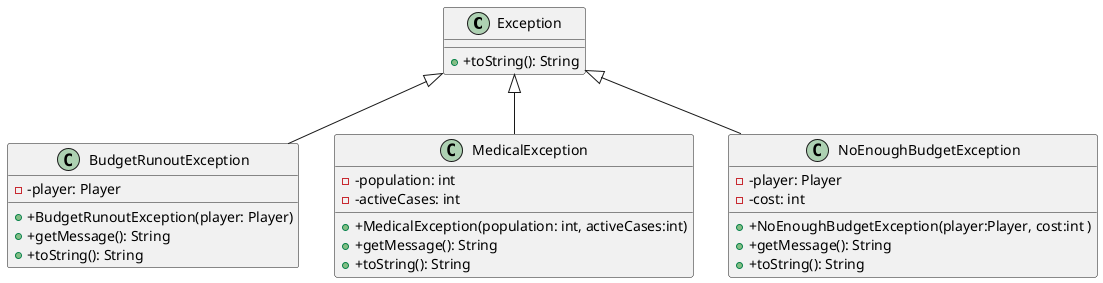 @startuml
'https://plantuml.com/class-diagram

class Exception{
+ +toString(): String
}
class BudgetRunoutException{
- -player: Player
+ +BudgetRunoutException(player: Player)
+ +getMessage(): String
+ +toString(): String
}

class MedicalException{
- -population: int
- -activeCases: int
+ +MedicalException(population: int, activeCases:int)
+ +getMessage(): String
+ +toString(): String
}

class NoEnoughBudgetException{
- -player: Player
- -cost: int
+ +NoEnoughBudgetException(player:Player, cost:int )
+ +getMessage(): String
+ +toString(): String
}

Exception <|-- BudgetRunoutException
Exception <|-- NoEnoughBudgetException
Exception <|-- MedicalException

@enduml